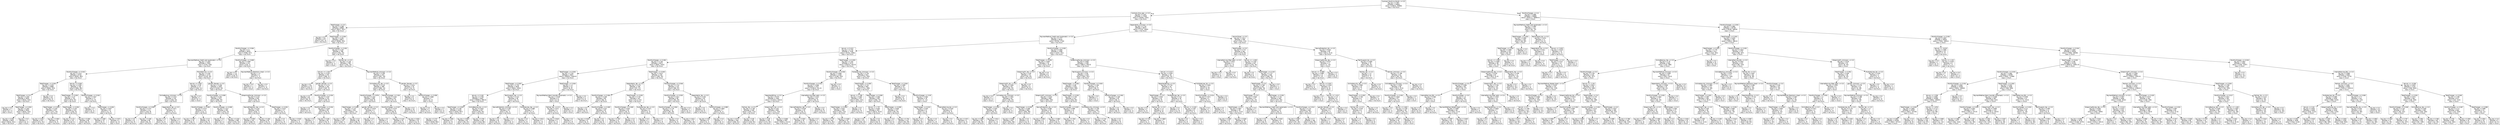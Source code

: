 digraph Tree {
node [shape=box, fontname="helvetica"] ;
edge [fontname="helvetica"] ;
0 [label="Contract_Month-to-Month <= 0.5\nlog_loss = 0.997\nsamples = 44800\nvalue = [23810, 20990]\nclass = No Churn"] ;
1 [label="Contract_One year <= 0.5\nlog_loss = 0.551\nsamples = 17940\nvalue = [15649, 2291]\nclass = No Churn"] ;
0 -> 1 [labeldistance=2.5, labelangle=45, headlabel="True"] ;
2 [label="TotalCharges <= 0.0\nlog_loss = 0.288\nsamples = 8968\nvalue = [8517, 451]\nclass = No Churn"] ;
1 -> 2 ;
3 [label="log_loss = 0.0\nsamples = 157\nvalue = [157, 0]\nclass = No Churn"] ;
2 -> 3 ;
4 [label="TotalCharges <= 0.004\nlog_loss = 0.291\nsamples = 8811\nvalue = [8360, 451]\nclass = No Churn"] ;
2 -> 4 ;
5 [label="MonthlyCharges <= 0.064\nlog_loss = 0.3\nsamples = 8025\nvalue = [7598, 427]\nclass = No Churn"] ;
4 -> 5 ;
6 [label="PaymentMethod_Credit card (automatic) <= 0.5\nlog_loss = 0.303\nsamples = 7904\nvalue = [7478, 426]\nclass = No Churn"] ;
5 -> 6 ;
7 [label="MonthlyCharges <= 0.042\nlog_loss = 0.314\nsamples = 6734\nvalue = [6353, 381]\nclass = No Churn"] ;
6 -> 7 ;
8 [label="TotalCharges <= 0.004\nlog_loss = 0.303\nsamples = 5986\nvalue = [5663, 323]\nclass = No Churn"] ;
7 -> 8 ;
9 [label="TotalCharges <= 0.0\nlog_loss = 0.305\nsamples = 5933\nvalue = [5610, 323]\nclass = No Churn"] ;
8 -> 9 ;
10 [label="log_loss = 0.0\nsamples = 1\nvalue = [0, 1]\nclass = Churn"] ;
9 -> 10 ;
11 [label="TotalCharges <= 0.004\nlog_loss = 0.304\nsamples = 5932\nvalue = [5610, 322]\nclass = No Churn"] ;
9 -> 11 ;
12 [label="log_loss = 0.304\nsamples = 5931\nvalue = [5610, 321]\nclass = No Churn"] ;
11 -> 12 ;
13 [label="log_loss = 0.0\nsamples = 1\nvalue = [0, 1]\nclass = Churn"] ;
11 -> 13 ;
14 [label="log_loss = 0.0\nsamples = 53\nvalue = [53, 0]\nclass = No Churn"] ;
8 -> 14 ;
15 [label="tenure <= 0.538\nlog_loss = 0.393\nsamples = 748\nvalue = [690, 58]\nclass = No Churn"] ;
7 -> 15 ;
16 [label="TotalCharges <= 0.003\nlog_loss = 0.37\nsamples = 731\nvalue = [679, 52]\nclass = No Churn"] ;
15 -> 16 ;
17 [label="TotalCharges <= 0.003\nlog_loss = 0.418\nsamples = 521\nvalue = [477, 44]\nclass = No Churn"] ;
16 -> 17 ;
18 [label="log_loss = 0.402\nsamples = 513\nvalue = [472, 41]\nclass = No Churn"] ;
17 -> 18 ;
19 [label="log_loss = 0.954\nsamples = 8\nvalue = [5, 3]\nclass = No Churn"] ;
17 -> 19 ;
20 [label="TotalCharges <= 0.004\nlog_loss = 0.233\nsamples = 210\nvalue = [202, 8]\nclass = No Churn"] ;
16 -> 20 ;
21 [label="log_loss = 0.121\nsamples = 121\nvalue = [119, 2]\nclass = No Churn"] ;
20 -> 21 ;
22 [label="log_loss = 0.356\nsamples = 89\nvalue = [83, 6]\nclass = No Churn"] ;
20 -> 22 ;
23 [label="MonthlyCharges <= 0.042\nlog_loss = 0.937\nsamples = 17\nvalue = [11, 6]\nclass = No Churn"] ;
15 -> 23 ;
24 [label="log_loss = 0.0\nsamples = 2\nvalue = [0, 2]\nclass = Churn"] ;
23 -> 24 ;
25 [label="TotalCharges <= 0.004\nlog_loss = 0.837\nsamples = 15\nvalue = [11, 4]\nclass = No Churn"] ;
23 -> 25 ;
26 [label="log_loss = 0.469\nsamples = 10\nvalue = [9, 1]\nclass = No Churn"] ;
25 -> 26 ;
27 [label="log_loss = 0.971\nsamples = 5\nvalue = [2, 3]\nclass = Churn"] ;
25 -> 27 ;
28 [label="PhoneService <= 0.5\nlog_loss = 0.235\nsamples = 1170\nvalue = [1125, 45]\nclass = No Churn"] ;
6 -> 28 ;
29 [label="tenure <= 2.602\nlog_loss = 0.45\nsamples = 117\nvalue = [106, 11]\nclass = No Churn"] ;
28 -> 29 ;
30 [label="OnlineBackup_Unknown <= 0.5\nlog_loss = 0.424\nsamples = 116\nvalue = [106, 10]\nclass = No Churn"] ;
29 -> 30 ;
31 [label="MonthlyCharges <= 0.005\nlog_loss = 0.374\nsamples = 111\nvalue = [103, 8]\nclass = No Churn"] ;
30 -> 31 ;
32 [label="log_loss = 0.0\nsamples = 22\nvalue = [22, 0]\nclass = No Churn"] ;
31 -> 32 ;
33 [label="log_loss = 0.436\nsamples = 89\nvalue = [81, 8]\nclass = No Churn"] ;
31 -> 33 ;
34 [label="Dependents_Yes <= 0.5\nlog_loss = 0.971\nsamples = 5\nvalue = [3, 2]\nclass = No Churn"] ;
30 -> 34 ;
35 [label="log_loss = 0.0\nsamples = 3\nvalue = [3, 0]\nclass = No Churn"] ;
34 -> 35 ;
36 [label="log_loss = 0.0\nsamples = 2\nvalue = [0, 2]\nclass = Churn"] ;
34 -> 36 ;
37 [label="log_loss = 0.0\nsamples = 1\nvalue = [0, 1]\nclass = Churn"] ;
29 -> 37 ;
38 [label="gender_Female <= 0.5\nlog_loss = 0.206\nsamples = 1053\nvalue = [1019, 34]\nclass = No Churn"] ;
28 -> 38 ;
39 [label="MonthlyCharges <= 0.008\nlog_loss = 0.281\nsamples = 513\nvalue = [488, 25]\nclass = No Churn"] ;
38 -> 39 ;
40 [label="MonthlyCharges <= 0.002\nlog_loss = 0.073\nsamples = 113\nvalue = [112, 1]\nclass = No Churn"] ;
39 -> 40 ;
41 [label="log_loss = 0.297\nsamples = 19\nvalue = [18, 1]\nclass = No Churn"] ;
40 -> 41 ;
42 [label="log_loss = 0.0\nsamples = 94\nvalue = [94, 0]\nclass = No Churn"] ;
40 -> 42 ;
43 [label="MonthlyCharges <= 0.008\nlog_loss = 0.327\nsamples = 400\nvalue = [376, 24]\nclass = No Churn"] ;
39 -> 43 ;
44 [label="log_loss = 0.0\nsamples = 1\nvalue = [0, 1]\nclass = Churn"] ;
43 -> 44 ;
45 [label="log_loss = 0.318\nsamples = 399\nvalue = [376, 23]\nclass = No Churn"] ;
43 -> 45 ;
46 [label="StreamingMovies_Unknown <= 0.5\nlog_loss = 0.122\nsamples = 540\nvalue = [531, 9]\nclass = No Churn"] ;
38 -> 46 ;
47 [label="DeviceProtection_Yes <= 0.5\nlog_loss = 0.102\nsamples = 523\nvalue = [516, 7]\nclass = No Churn"] ;
46 -> 47 ;
48 [label="log_loss = 0.059\nsamples = 441\nvalue = [438, 3]\nclass = No Churn"] ;
47 -> 48 ;
49 [label="log_loss = 0.281\nsamples = 82\nvalue = [78, 4]\nclass = No Churn"] ;
47 -> 49 ;
50 [label="TotalCharges <= 0.001\nlog_loss = 0.523\nsamples = 17\nvalue = [15, 2]\nclass = No Churn"] ;
46 -> 50 ;
51 [label="log_loss = 0.0\nsamples = 11\nvalue = [11, 0]\nclass = No Churn"] ;
50 -> 51 ;
52 [label="log_loss = 0.918\nsamples = 6\nvalue = [4, 2]\nclass = No Churn"] ;
50 -> 52 ;
53 [label="MonthlyCharges <= 0.669\nlog_loss = 0.069\nsamples = 121\nvalue = [120, 1]\nclass = No Churn"] ;
5 -> 53 ;
54 [label="log_loss = 0.0\nsamples = 119\nvalue = [119, 0]\nclass = No Churn"] ;
53 -> 54 ;
55 [label="PaymentMethod_Electronic check <= 0.5\nlog_loss = 1.0\nsamples = 2\nvalue = [1, 1]\nclass = No Churn"] ;
53 -> 55 ;
56 [label="log_loss = 0.0\nsamples = 1\nvalue = [0, 1]\nclass = Churn"] ;
55 -> 56 ;
57 [label="log_loss = 0.0\nsamples = 1\nvalue = [1, 0]\nclass = No Churn"] ;
55 -> 57 ;
58 [label="MonthlyCharges <= 0.001\nlog_loss = 0.197\nsamples = 786\nvalue = [762, 24]\nclass = No Churn"] ;
4 -> 58 ;
59 [label="log_loss = 0.0\nsamples = 1\nvalue = [0, 1]\nclass = Churn"] ;
58 -> 59 ;
60 [label="Partner_No <= 0.5\nlog_loss = 0.191\nsamples = 785\nvalue = [762, 23]\nclass = No Churn"] ;
58 -> 60 ;
61 [label="tenure <= 1.226\nlog_loss = 0.103\nsamples = 370\nvalue = [365, 5]\nclass = No Churn"] ;
60 -> 61 ;
62 [label="log_loss = 0.0\nsamples = 178\nvalue = [178, 0]\nclass = No Churn"] ;
61 -> 62 ;
63 [label="gender_Female <= 0.5\nlog_loss = 0.174\nsamples = 192\nvalue = [187, 5]\nclass = No Churn"] ;
61 -> 63 ;
64 [label="log_loss = 0.0\nsamples = 82\nvalue = [82, 0]\nclass = No Churn"] ;
63 -> 64 ;
65 [label="MonthlyCharges <= 0.034\nlog_loss = 0.267\nsamples = 110\nvalue = [105, 5]\nclass = No Churn"] ;
63 -> 65 ;
66 [label="log_loss = 0.0\nsamples = 27\nvalue = [27, 0]\nclass = No Churn"] ;
65 -> 66 ;
67 [label="MonthlyCharges <= 0.034\nlog_loss = 0.328\nsamples = 83\nvalue = [78, 5]\nclass = No Churn"] ;
65 -> 67 ;
68 [label="log_loss = 0.0\nsamples = 1\nvalue = [0, 1]\nclass = Churn"] ;
67 -> 68 ;
69 [label="log_loss = 0.281\nsamples = 82\nvalue = [78, 4]\nclass = No Churn"] ;
67 -> 69 ;
70 [label="PaymentMethod_Unknown <= 0.5\nlog_loss = 0.258\nsamples = 415\nvalue = [397, 18]\nclass = No Churn"] ;
60 -> 70 ;
71 [label="OnlineSecurity_Yes <= 0.5\nlog_loss = 0.219\nsamples = 399\nvalue = [385, 14]\nclass = No Churn"] ;
70 -> 71 ;
72 [label="MonthlyCharges <= 0.976\nlog_loss = 0.162\nsamples = 336\nvalue = [328, 8]\nclass = No Churn"] ;
71 -> 72 ;
73 [label="TotalCharges <= 0.008\nlog_loss = 0.147\nsamples = 333\nvalue = [326.0, 7.0]\nclass = No Churn"] ;
72 -> 73 ;
74 [label="log_loss = 0.186\nsamples = 247\nvalue = [240, 7]\nclass = No Churn"] ;
73 -> 74 ;
75 [label="log_loss = 0.0\nsamples = 86\nvalue = [86, 0]\nclass = No Churn"] ;
73 -> 75 ;
76 [label="gender_Female <= 0.5\nlog_loss = 0.918\nsamples = 3\nvalue = [2, 1]\nclass = No Churn"] ;
72 -> 76 ;
77 [label="log_loss = 0.0\nsamples = 1\nvalue = [0, 1]\nclass = Churn"] ;
76 -> 77 ;
78 [label="log_loss = 0.0\nsamples = 2\nvalue = [2, 0]\nclass = No Churn"] ;
76 -> 78 ;
79 [label="MonthlyCharges <= 0.06\nlog_loss = 0.454\nsamples = 63\nvalue = [57, 6]\nclass = No Churn"] ;
71 -> 79 ;
80 [label="MonthlyCharges <= 0.047\nlog_loss = 0.575\nsamples = 44\nvalue = [38, 6]\nclass = No Churn"] ;
79 -> 80 ;
81 [label="log_loss = 0.242\nsamples = 25\nvalue = [24, 1]\nclass = No Churn"] ;
80 -> 81 ;
82 [label="log_loss = 0.831\nsamples = 19\nvalue = [14, 5]\nclass = No Churn"] ;
80 -> 82 ;
83 [label="log_loss = 0.0\nsamples = 19\nvalue = [19, 0]\nclass = No Churn"] ;
79 -> 83 ;
84 [label="gender_Female <= 0.5\nlog_loss = 0.811\nsamples = 16\nvalue = [12, 4]\nclass = No Churn"] ;
70 -> 84 ;
85 [label="log_loss = 0.0\nsamples = 9\nvalue = [9, 0]\nclass = No Churn"] ;
84 -> 85 ;
86 [label="MonthlyCharges <= 0.058\nlog_loss = 0.985\nsamples = 7\nvalue = [3, 4]\nclass = Churn"] ;
84 -> 86 ;
87 [label="log_loss = 0.0\nsamples = 3\nvalue = [3, 0]\nclass = No Churn"] ;
86 -> 87 ;
88 [label="log_loss = 0.0\nsamples = 4\nvalue = [0, 4]\nclass = Churn"] ;
86 -> 88 ;
89 [label="Dependents_Unknown <= 0.5\nlog_loss = 0.732\nsamples = 8972\nvalue = [7132, 1840]\nclass = No Churn"] ;
1 -> 89 ;
90 [label="PaymentMethod_Credit card (automatic) <= 0.5\nlog_loss = 0.727\nsamples = 8516\nvalue = [6790, 1726]\nclass = No Churn"] ;
89 -> 90 ;
91 [label="tenure <= 0.413\nlog_loss = 0.734\nsamples = 7248\nvalue = [5753, 1495]\nclass = No Churn"] ;
90 -> 91 ;
92 [label="MonthlyCharges <= 0.062\nlog_loss = 0.749\nsamples = 4875\nvalue = [3833, 1042]\nclass = No Churn"] ;
91 -> 92 ;
93 [label="TotalCharges <= 0.004\nlog_loss = 0.754\nsamples = 4657\nvalue = [3648.0, 1009.0]\nclass = No Churn"] ;
92 -> 93 ;
94 [label="TotalCharges <= 0.003\nlog_loss = 0.753\nsamples = 4645\nvalue = [3642, 1003]\nclass = No Churn"] ;
93 -> 94 ;
95 [label="tenure <= 0.162\nlog_loss = 0.755\nsamples = 4597\nvalue = [3598.0, 999.0]\nclass = No Churn"] ;
94 -> 95 ;
96 [label="TotalCharges <= 0.003\nlog_loss = 0.748\nsamples = 4250\nvalue = [3343, 907]\nclass = No Churn"] ;
95 -> 96 ;
97 [label="log_loss = 0.747\nsamples = 4241\nvalue = [3339, 902]\nclass = No Churn"] ;
96 -> 97 ;
98 [label="log_loss = 0.991\nsamples = 9\nvalue = [4, 5]\nclass = Churn"] ;
96 -> 98 ;
99 [label="OnlineBackup_No <= 0.5\nlog_loss = 0.834\nsamples = 347\nvalue = [255, 92]\nclass = No Churn"] ;
95 -> 99 ;
100 [label="log_loss = 0.959\nsamples = 63\nvalue = [39, 24]\nclass = No Churn"] ;
99 -> 100 ;
101 [label="log_loss = 0.794\nsamples = 284\nvalue = [216, 68]\nclass = No Churn"] ;
99 -> 101 ;
102 [label="TechSupport_Yes <= 0.5\nlog_loss = 0.414\nsamples = 48\nvalue = [44, 4]\nclass = No Churn"] ;
94 -> 102 ;
103 [label="DeviceProtection_Unknown <= 0.5\nlog_loss = 0.165\nsamples = 41\nvalue = [40, 1]\nclass = No Churn"] ;
102 -> 103 ;
104 [label="log_loss = 0.0\nsamples = 40\nvalue = [40, 0]\nclass = No Churn"] ;
103 -> 104 ;
105 [label="log_loss = 0.0\nsamples = 1\nvalue = [0, 1]\nclass = Churn"] ;
103 -> 105 ;
106 [label="MultipleLines_Yes <= 0.5\nlog_loss = 0.985\nsamples = 7\nvalue = [4, 3]\nclass = No Churn"] ;
102 -> 106 ;
107 [label="log_loss = 0.0\nsamples = 3\nvalue = [3, 0]\nclass = No Churn"] ;
106 -> 107 ;
108 [label="log_loss = 0.811\nsamples = 4\nvalue = [1, 3]\nclass = Churn"] ;
106 -> 108 ;
109 [label="TotalCharges <= 0.004\nlog_loss = 1.0\nsamples = 12\nvalue = [6, 6]\nclass = No Churn"] ;
93 -> 109 ;
110 [label="PaymentMethod_Bank transfer (automatic) <= 0.5\nlog_loss = 0.918\nsamples = 9\nvalue = [3, 6]\nclass = Churn"] ;
109 -> 110 ;
111 [label="Partner_Yes <= 0.5\nlog_loss = 0.971\nsamples = 5\nvalue = [3, 2]\nclass = No Churn"] ;
110 -> 111 ;
112 [label="log_loss = 0.918\nsamples = 3\nvalue = [1, 2]\nclass = Churn"] ;
111 -> 112 ;
113 [label="log_loss = 0.0\nsamples = 2\nvalue = [2, 0]\nclass = No Churn"] ;
111 -> 113 ;
114 [label="log_loss = 0.0\nsamples = 4\nvalue = [0, 4]\nclass = Churn"] ;
110 -> 114 ;
115 [label="log_loss = 0.0\nsamples = 3\nvalue = [3, 0]\nclass = No Churn"] ;
109 -> 115 ;
116 [label="TotalCharges <= 0.003\nlog_loss = 0.613\nsamples = 218\nvalue = [185, 33]\nclass = No Churn"] ;
92 -> 116 ;
117 [label="Dependents_Yes <= 0.5\nlog_loss = 0.475\nsamples = 108\nvalue = [97, 11]\nclass = No Churn"] ;
116 -> 117 ;
118 [label="MonthlyCharges <= 0.064\nlog_loss = 0.258\nsamples = 69\nvalue = [66, 3]\nclass = No Churn"] ;
117 -> 118 ;
119 [label="log_loss = 0.0\nsamples = 34\nvalue = [34, 0]\nclass = No Churn"] ;
118 -> 119 ;
120 [label="MonthlyCharges <= 0.065\nlog_loss = 0.422\nsamples = 35\nvalue = [32, 3]\nclass = No Churn"] ;
118 -> 120 ;
121 [label="log_loss = 0.918\nsamples = 9\nvalue = [6, 3]\nclass = No Churn"] ;
120 -> 121 ;
122 [label="log_loss = 0.0\nsamples = 26\nvalue = [26, 0]\nclass = No Churn"] ;
120 -> 122 ;
123 [label="TotalCharges <= 0.002\nlog_loss = 0.732\nsamples = 39\nvalue = [31.0, 8.0]\nclass = No Churn"] ;
117 -> 123 ;
124 [label="MonthlyCharges <= 0.065\nlog_loss = 0.602\nsamples = 34\nvalue = [29, 5]\nclass = No Churn"] ;
123 -> 124 ;
125 [label="log_loss = 0.792\nsamples = 21\nvalue = [16, 5]\nclass = No Churn"] ;
124 -> 125 ;
126 [label="log_loss = 0.0\nsamples = 13\nvalue = [13, 0]\nclass = No Churn"] ;
124 -> 126 ;
127 [label="MultipleLines_Yes <= 0.5\nlog_loss = 0.971\nsamples = 5\nvalue = [2, 3]\nclass = Churn"] ;
123 -> 127 ;
128 [label="log_loss = 0.0\nsamples = 3\nvalue = [0, 3]\nclass = Churn"] ;
127 -> 128 ;
129 [label="log_loss = 0.0\nsamples = 2\nvalue = [2, 0]\nclass = No Churn"] ;
127 -> 129 ;
130 [label="MonthlyCharges <= 0.548\nlog_loss = 0.722\nsamples = 110\nvalue = [88, 22]\nclass = No Churn"] ;
116 -> 130 ;
131 [label="MonthlyCharges <= 0.535\nlog_loss = 0.811\nsamples = 80\nvalue = [60, 20]\nclass = No Churn"] ;
130 -> 131 ;
132 [label="MonthlyCharges <= 0.062\nlog_loss = 0.779\nsamples = 78\nvalue = [60, 18]\nclass = No Churn"] ;
131 -> 132 ;
133 [label="log_loss = 0.0\nsamples = 6\nvalue = [6, 0]\nclass = No Churn"] ;
132 -> 133 ;
134 [label="log_loss = 0.811\nsamples = 72\nvalue = [54, 18]\nclass = No Churn"] ;
132 -> 134 ;
135 [label="log_loss = 0.0\nsamples = 2\nvalue = [0, 2]\nclass = Churn"] ;
131 -> 135 ;
136 [label="Dependents_Yes <= 0.5\nlog_loss = 0.353\nsamples = 30\nvalue = [28, 2]\nclass = No Churn"] ;
130 -> 136 ;
137 [label="log_loss = 0.0\nsamples = 23\nvalue = [23, 0]\nclass = No Churn"] ;
136 -> 137 ;
138 [label="MonthlyCharges <= 0.985\nlog_loss = 0.863\nsamples = 7\nvalue = [5, 2]\nclass = No Churn"] ;
136 -> 138 ;
139 [label="log_loss = 0.65\nsamples = 6\nvalue = [5, 1]\nclass = No Churn"] ;
138 -> 139 ;
140 [label="log_loss = 0.0\nsamples = 1\nvalue = [0, 1]\nclass = Churn"] ;
138 -> 140 ;
141 [label="TotalCharges <= 0.003\nlog_loss = 0.703\nsamples = 2373\nvalue = [1920.0, 453.0]\nclass = No Churn"] ;
91 -> 141 ;
142 [label="MonthlyCharges <= 0.036\nlog_loss = 0.668\nsamples = 1449\nvalue = [1196, 253]\nclass = No Churn"] ;
141 -> 142 ;
143 [label="MonthlyCharges <= 0.021\nlog_loss = 0.666\nsamples = 1447\nvalue = [1196.0, 251.0]\nclass = No Churn"] ;
142 -> 143 ;
144 [label="PaperlessBilling <= 0.5\nlog_loss = 0.675\nsamples = 1394\nvalue = [1146.0, 248.0]\nclass = No Churn"] ;
143 -> 144 ;
145 [label="Partner_Yes <= 0.5\nlog_loss = 0.738\nsamples = 548\nvalue = [434, 114]\nclass = No Churn"] ;
144 -> 145 ;
146 [label="log_loss = 0.672\nsamples = 346\nvalue = [285, 61]\nclass = No Churn"] ;
145 -> 146 ;
147 [label="log_loss = 0.83\nsamples = 202\nvalue = [149, 53]\nclass = No Churn"] ;
145 -> 147 ;
148 [label="StreamingTV_No <= 0.5\nlog_loss = 0.63\nsamples = 846\nvalue = [712, 134]\nclass = No Churn"] ;
144 -> 148 ;
149 [label="log_loss = 0.48\nsamples = 193\nvalue = [173, 20]\nclass = No Churn"] ;
148 -> 149 ;
150 [label="log_loss = 0.668\nsamples = 653\nvalue = [539.0, 114.0]\nclass = No Churn"] ;
148 -> 150 ;
151 [label="InternetService_Fiber optic <= 0.5\nlog_loss = 0.314\nsamples = 53\nvalue = [50, 3]\nclass = No Churn"] ;
143 -> 151 ;
152 [label="DeviceProtection_Yes <= 0.5\nlog_loss = 0.629\nsamples = 19\nvalue = [16, 3]\nclass = No Churn"] ;
151 -> 152 ;
153 [label="log_loss = 0.503\nsamples = 18\nvalue = [16, 2]\nclass = No Churn"] ;
152 -> 153 ;
154 [label="log_loss = 0.0\nsamples = 1\nvalue = [0, 1]\nclass = Churn"] ;
152 -> 154 ;
155 [label="log_loss = 0.0\nsamples = 34\nvalue = [34, 0]\nclass = No Churn"] ;
151 -> 155 ;
156 [label="log_loss = 0.0\nsamples = 2\nvalue = [0, 2]\nclass = Churn"] ;
142 -> 156 ;
157 [label="MultipleLines_Unknown <= 0.5\nlog_loss = 0.754\nsamples = 924\nvalue = [724, 200]\nclass = No Churn"] ;
141 -> 157 ;
158 [label="TotalCharges <= 0.005\nlog_loss = 0.741\nsamples = 900\nvalue = [711, 189]\nclass = No Churn"] ;
157 -> 158 ;
159 [label="tenure <= 2.789\nlog_loss = 0.803\nsamples = 470\nvalue = [355, 115]\nclass = No Churn"] ;
158 -> 159 ;
160 [label="TotalCharges <= 0.004\nlog_loss = 0.821\nsamples = 449\nvalue = [334, 115]\nclass = No Churn"] ;
159 -> 160 ;
161 [label="log_loss = 0.778\nsamples = 352\nvalue = [271, 81]\nclass = No Churn"] ;
160 -> 161 ;
162 [label="log_loss = 0.935\nsamples = 97\nvalue = [63, 34]\nclass = No Churn"] ;
160 -> 162 ;
163 [label="log_loss = 0.0\nsamples = 21\nvalue = [21, 0]\nclass = No Churn"] ;
159 -> 163 ;
164 [label="TotalCharges <= 0.008\nlog_loss = 0.662\nsamples = 430\nvalue = [356, 74]\nclass = No Churn"] ;
158 -> 164 ;
165 [label="tenure <= 1.757\nlog_loss = 0.563\nsamples = 303\nvalue = [263.0, 40.0]\nclass = No Churn"] ;
164 -> 165 ;
166 [label="log_loss = 0.6\nsamples = 274\nvalue = [234, 40]\nclass = No Churn"] ;
165 -> 166 ;
167 [label="log_loss = 0.0\nsamples = 29\nvalue = [29, 0]\nclass = No Churn"] ;
165 -> 167 ;
168 [label="TotalCharges <= 0.008\nlog_loss = 0.838\nsamples = 127\nvalue = [93, 34]\nclass = No Churn"] ;
164 -> 168 ;
169 [label="log_loss = 0.0\nsamples = 5\nvalue = [0, 5]\nclass = Churn"] ;
168 -> 169 ;
170 [label="log_loss = 0.791\nsamples = 122\nvalue = [93, 29]\nclass = No Churn"] ;
168 -> 170 ;
171 [label="TotalCharges <= 0.004\nlog_loss = 0.995\nsamples = 24\nvalue = [13, 11]\nclass = No Churn"] ;
157 -> 171 ;
172 [label="log_loss = 0.0\nsamples = 6\nvalue = [6, 0]\nclass = No Churn"] ;
171 -> 172 ;
173 [label="MonthlyCharges <= 0.05\nlog_loss = 0.964\nsamples = 18\nvalue = [7, 11]\nclass = Churn"] ;
171 -> 173 ;
174 [label="TotalCharges <= 0.015\nlog_loss = 0.503\nsamples = 9\nvalue = [1, 8]\nclass = Churn"] ;
173 -> 174 ;
175 [label="log_loss = 0.0\nsamples = 8\nvalue = [0, 8]\nclass = Churn"] ;
174 -> 175 ;
176 [label="log_loss = 0.0\nsamples = 1\nvalue = [1, 0]\nclass = No Churn"] ;
174 -> 176 ;
177 [label="InternetService_No <= 0.5\nlog_loss = 0.918\nsamples = 9\nvalue = [6, 3]\nclass = No Churn"] ;
173 -> 177 ;
178 [label="log_loss = 0.0\nsamples = 4\nvalue = [4, 0]\nclass = No Churn"] ;
177 -> 178 ;
179 [label="log_loss = 0.971\nsamples = 5\nvalue = [2, 3]\nclass = Churn"] ;
177 -> 179 ;
180 [label="MonthlyCharges <= 0.002\nlog_loss = 0.685\nsamples = 1268\nvalue = [1037, 231]\nclass = No Churn"] ;
90 -> 180 ;
181 [label="TotalCharges <= 0.001\nlog_loss = 0.905\nsamples = 78\nvalue = [53.0, 25.0]\nclass = No Churn"] ;
180 -> 181 ;
182 [label="StreamingTV_Yes <= 0.5\nlog_loss = 0.94\nsamples = 70\nvalue = [45, 25]\nclass = No Churn"] ;
181 -> 182 ;
183 [label="StreamingTV_No <= 0.5\nlog_loss = 0.965\nsamples = 64\nvalue = [39, 25]\nclass = No Churn"] ;
182 -> 183 ;
184 [label="log_loss = 0.0\nsamples = 2\nvalue = [0, 2]\nclass = Churn"] ;
183 -> 184 ;
185 [label="OnlineSecurity_Unknown <= 0.5\nlog_loss = 0.951\nsamples = 62\nvalue = [39, 23]\nclass = No Churn"] ;
183 -> 185 ;
186 [label="TotalCharges <= 0.001\nlog_loss = 0.934\nsamples = 60\nvalue = [39, 21]\nclass = No Churn"] ;
185 -> 186 ;
187 [label="log_loss = 0.906\nsamples = 56\nvalue = [38, 18]\nclass = No Churn"] ;
186 -> 187 ;
188 [label="log_loss = 0.811\nsamples = 4\nvalue = [1, 3]\nclass = Churn"] ;
186 -> 188 ;
189 [label="log_loss = 0.0\nsamples = 2\nvalue = [0, 2]\nclass = Churn"] ;
185 -> 189 ;
190 [label="log_loss = 0.0\nsamples = 6\nvalue = [6, 0]\nclass = No Churn"] ;
182 -> 190 ;
191 [label="log_loss = 0.0\nsamples = 8\nvalue = [8, 0]\nclass = No Churn"] ;
181 -> 191 ;
192 [label="StreamingMovies_Unknown <= 0.5\nlog_loss = 0.665\nsamples = 1190\nvalue = [984.0, 206.0]\nclass = No Churn"] ;
180 -> 192 ;
193 [label="TechSupport_Unknown <= 0.5\nlog_loss = 0.65\nsamples = 1145\nvalue = [954, 191]\nclass = No Churn"] ;
192 -> 193 ;
194 [label="TotalCharges <= 0.002\nlog_loss = 0.66\nsamples = 1104\nvalue = [915, 189]\nclass = No Churn"] ;
193 -> 194 ;
195 [label="StreamingTV_Unknown <= 0.5\nlog_loss = 0.615\nsamples = 690\nvalue = [585, 105]\nclass = No Churn"] ;
194 -> 195 ;
196 [label="TotalCharges <= 0.002\nlog_loss = 0.598\nsamples = 660\nvalue = [564, 96]\nclass = No Churn"] ;
195 -> 196 ;
197 [label="log_loss = 0.606\nsamples = 647\nvalue = [551, 96]\nclass = No Churn"] ;
196 -> 197 ;
198 [label="log_loss = 0.0\nsamples = 13\nvalue = [13, 0]\nclass = No Churn"] ;
196 -> 198 ;
199 [label="DeviceProtection_No <= 0.5\nlog_loss = 0.881\nsamples = 30\nvalue = [21, 9]\nclass = No Churn"] ;
195 -> 199 ;
200 [label="log_loss = 0.954\nsamples = 8\nvalue = [3, 5]\nclass = Churn"] ;
199 -> 200 ;
201 [label="log_loss = 0.684\nsamples = 22\nvalue = [18, 4]\nclass = No Churn"] ;
199 -> 201 ;
202 [label="TotalCharges <= 0.002\nlog_loss = 0.728\nsamples = 414\nvalue = [330, 84]\nclass = No Churn"] ;
194 -> 202 ;
203 [label="MonthlyCharges <= 0.025\nlog_loss = 0.996\nsamples = 13\nvalue = [6, 7]\nclass = Churn"] ;
202 -> 203 ;
204 [label="log_loss = 0.764\nsamples = 9\nvalue = [2, 7]\nclass = Churn"] ;
203 -> 204 ;
205 [label="log_loss = 0.0\nsamples = 4\nvalue = [4, 0]\nclass = No Churn"] ;
203 -> 205 ;
206 [label="OnlineSecurity_Unknown <= 0.5\nlog_loss = 0.706\nsamples = 401\nvalue = [324, 77]\nclass = No Churn"] ;
202 -> 206 ;
207 [label="log_loss = 0.716\nsamples = 391\nvalue = [314, 77]\nclass = No Churn"] ;
206 -> 207 ;
208 [label="log_loss = 0.0\nsamples = 10\nvalue = [10, 0]\nclass = No Churn"] ;
206 -> 208 ;
209 [label="MonthlyCharges <= 0.003\nlog_loss = 0.281\nsamples = 41\nvalue = [39, 2]\nclass = No Churn"] ;
193 -> 209 ;
210 [label="log_loss = 0.0\nsamples = 1\nvalue = [0, 1]\nclass = Churn"] ;
209 -> 210 ;
211 [label="MonthlyCharges <= 0.061\nlog_loss = 0.169\nsamples = 40\nvalue = [39, 1]\nclass = No Churn"] ;
209 -> 211 ;
212 [label="log_loss = 0.0\nsamples = 39\nvalue = [39, 0]\nclass = No Churn"] ;
211 -> 212 ;
213 [label="log_loss = 0.0\nsamples = 1\nvalue = [0, 1]\nclass = Churn"] ;
211 -> 213 ;
214 [label="tenure <= 0.413\nlog_loss = 0.918\nsamples = 45\nvalue = [30, 15]\nclass = No Churn"] ;
192 -> 214 ;
215 [label="PaperlessBilling <= 0.5\nlog_loss = 0.734\nsamples = 34\nvalue = [27, 7]\nclass = No Churn"] ;
214 -> 215 ;
216 [label="TotalCharges <= 0.0\nlog_loss = 0.954\nsamples = 16\nvalue = [10, 6]\nclass = No Churn"] ;
215 -> 216 ;
217 [label="log_loss = 0.0\nsamples = 4\nvalue = [4, 0]\nclass = No Churn"] ;
216 -> 217 ;
218 [label="Partner_No <= 0.5\nlog_loss = 1.0\nsamples = 12\nvalue = [6, 6]\nclass = No Churn"] ;
216 -> 218 ;
219 [label="log_loss = 0.722\nsamples = 5\nvalue = [4, 1]\nclass = No Churn"] ;
218 -> 219 ;
220 [label="log_loss = 0.863\nsamples = 7\nvalue = [2, 5]\nclass = Churn"] ;
218 -> 220 ;
221 [label="MultipleLines_Yes <= 0.5\nlog_loss = 0.31\nsamples = 18\nvalue = [17, 1]\nclass = No Churn"] ;
215 -> 221 ;
222 [label="log_loss = 0.0\nsamples = 12\nvalue = [12, 0]\nclass = No Churn"] ;
221 -> 222 ;
223 [label="tenure <= -0.432\nlog_loss = 0.65\nsamples = 6\nvalue = [5, 1]\nclass = No Churn"] ;
221 -> 223 ;
224 [label="log_loss = 0.0\nsamples = 5\nvalue = [5, 0]\nclass = No Churn"] ;
223 -> 224 ;
225 [label="log_loss = 0.0\nsamples = 1\nvalue = [0, 1]\nclass = Churn"] ;
223 -> 225 ;
226 [label="MultipleLines_No <= 0.5\nlog_loss = 0.845\nsamples = 11\nvalue = [3, 8]\nclass = Churn"] ;
214 -> 226 ;
227 [label="MonthlyCharges <= 0.014\nlog_loss = 0.971\nsamples = 5\nvalue = [3, 2]\nclass = No Churn"] ;
226 -> 227 ;
228 [label="log_loss = 0.0\nsamples = 2\nvalue = [0, 2]\nclass = Churn"] ;
227 -> 228 ;
229 [label="log_loss = 0.0\nsamples = 3\nvalue = [3, 0]\nclass = No Churn"] ;
227 -> 229 ;
230 [label="log_loss = 0.0\nsamples = 6\nvalue = [0, 6]\nclass = Churn"] ;
226 -> 230 ;
231 [label="SeniorCitizen <= 0.5\nlog_loss = 0.811\nsamples = 456\nvalue = [342, 114]\nclass = No Churn"] ;
89 -> 231 ;
232 [label="TotalCharges <= 0.0\nlog_loss = 0.773\nsamples = 361\nvalue = [279, 82]\nclass = No Churn"] ;
231 -> 232 ;
233 [label="InternetService_Fiber optic <= 0.5\nlog_loss = 0.811\nsamples = 4\nvalue = [1, 3]\nclass = Churn"] ;
232 -> 233 ;
234 [label="log_loss = 0.0\nsamples = 3\nvalue = [0, 3]\nclass = Churn"] ;
233 -> 234 ;
235 [label="log_loss = 0.0\nsamples = 1\nvalue = [1, 0]\nclass = No Churn"] ;
233 -> 235 ;
236 [label="tenure <= -1.339\nlog_loss = 0.763\nsamples = 357\nvalue = [278, 79]\nclass = No Churn"] ;
232 -> 236 ;
237 [label="log_loss = 0.0\nsamples = 9\nvalue = [9, 0]\nclass = No Churn"] ;
236 -> 237 ;
238 [label="TotalCharges <= 0.103\nlog_loss = 0.773\nsamples = 348\nvalue = [269, 79]\nclass = No Churn"] ;
236 -> 238 ;
239 [label="TotalCharges <= 0.0\nlog_loss = 0.769\nsamples = 347\nvalue = [269, 78]\nclass = No Churn"] ;
238 -> 239 ;
240 [label="TotalCharges <= 0.0\nlog_loss = 0.903\nsamples = 47\nvalue = [32, 15]\nclass = No Churn"] ;
239 -> 240 ;
241 [label="TotalCharges <= 0.0\nlog_loss = 0.867\nsamples = 45\nvalue = [32.0, 13.0]\nclass = No Churn"] ;
240 -> 241 ;
242 [label="log_loss = 0.469\nsamples = 10\nvalue = [9, 1]\nclass = No Churn"] ;
241 -> 242 ;
243 [label="log_loss = 0.928\nsamples = 35\nvalue = [23, 12]\nclass = No Churn"] ;
241 -> 243 ;
244 [label="log_loss = 0.0\nsamples = 2\nvalue = [0, 2]\nclass = Churn"] ;
240 -> 244 ;
245 [label="TotalCharges <= 0.001\nlog_loss = 0.741\nsamples = 300\nvalue = [237, 63]\nclass = No Churn"] ;
239 -> 245 ;
246 [label="PaymentMethod_Credit card (automatic) <= 0.5\nlog_loss = 0.337\nsamples = 32\nvalue = [30, 2]\nclass = No Churn"] ;
245 -> 246 ;
247 [label="log_loss = 0.0\nsamples = 26\nvalue = [26, 0]\nclass = No Churn"] ;
246 -> 247 ;
248 [label="log_loss = 0.918\nsamples = 6\nvalue = [4, 2]\nclass = No Churn"] ;
246 -> 248 ;
249 [label="MonthlyCharges <= 0.012\nlog_loss = 0.774\nsamples = 268\nvalue = [207, 61]\nclass = No Churn"] ;
245 -> 249 ;
250 [label="log_loss = 0.897\nsamples = 83\nvalue = [57, 26]\nclass = No Churn"] ;
249 -> 250 ;
251 [label="log_loss = 0.7\nsamples = 185\nvalue = [150, 35]\nclass = No Churn"] ;
249 -> 251 ;
252 [label="log_loss = 0.0\nsamples = 1\nvalue = [0, 1]\nclass = Churn"] ;
238 -> 252 ;
253 [label="DeviceProtection_No <= 0.5\nlog_loss = 0.922\nsamples = 95\nvalue = [63.0, 32.0]\nclass = No Churn"] ;
231 -> 253 ;
254 [label="StreamingMovies_Yes <= 0.5\nlog_loss = 0.977\nsamples = 17\nvalue = [7, 10]\nclass = Churn"] ;
253 -> 254 ;
255 [label="tenure <= -0.588\nlog_loss = 0.996\nsamples = 13\nvalue = [7, 6]\nclass = No Churn"] ;
254 -> 255 ;
256 [label="log_loss = 0.0\nsamples = 4\nvalue = [4, 0]\nclass = No Churn"] ;
255 -> 256 ;
257 [label="tenure <= 0.631\nlog_loss = 0.918\nsamples = 9\nvalue = [3, 6]\nclass = Churn"] ;
255 -> 257 ;
258 [label="log_loss = 0.0\nsamples = 3\nvalue = [0, 3]\nclass = Churn"] ;
257 -> 258 ;
259 [label="tenure <= 1.413\nlog_loss = 1.0\nsamples = 6\nvalue = [3, 3]\nclass = No Churn"] ;
257 -> 259 ;
260 [label="gender_Female <= 0.5\nlog_loss = 0.811\nsamples = 4\nvalue = [3, 1]\nclass = No Churn"] ;
259 -> 260 ;
261 [label="log_loss = 0.0\nsamples = 1\nvalue = [0, 1]\nclass = Churn"] ;
260 -> 261 ;
262 [label="log_loss = 0.0\nsamples = 3\nvalue = [3, 0]\nclass = No Churn"] ;
260 -> 262 ;
263 [label="log_loss = 0.0\nsamples = 2\nvalue = [0, 2]\nclass = Churn"] ;
259 -> 263 ;
264 [label="log_loss = 0.0\nsamples = 4\nvalue = [0, 4]\nclass = Churn"] ;
254 -> 264 ;
265 [label="TechSupport_No <= 0.5\nlog_loss = 0.858\nsamples = 78\nvalue = [56, 22]\nclass = No Churn"] ;
253 -> 265 ;
266 [label="Partner_Yes <= 0.5\nlog_loss = 1.0\nsamples = 14\nvalue = [7, 7]\nclass = No Churn"] ;
265 -> 266 ;
267 [label="OnlineSecurity_Yes <= 0.5\nlog_loss = 0.881\nsamples = 10\nvalue = [3, 7]\nclass = Churn"] ;
266 -> 267 ;
268 [label="TotalCharges <= 0.003\nlog_loss = 0.764\nsamples = 9\nvalue = [2, 7]\nclass = Churn"] ;
267 -> 268 ;
269 [label="Partner_No <= 0.5\nlog_loss = 0.544\nsamples = 8\nvalue = [1, 7]\nclass = Churn"] ;
268 -> 269 ;
270 [label="log_loss = 1.0\nsamples = 2\nvalue = [1, 1]\nclass = No Churn"] ;
269 -> 270 ;
271 [label="log_loss = 0.0\nsamples = 6\nvalue = [0, 6]\nclass = Churn"] ;
269 -> 271 ;
272 [label="log_loss = 0.0\nsamples = 1\nvalue = [1, 0]\nclass = No Churn"] ;
268 -> 272 ;
273 [label="log_loss = 0.0\nsamples = 1\nvalue = [1, 0]\nclass = No Churn"] ;
267 -> 273 ;
274 [label="log_loss = 0.0\nsamples = 4\nvalue = [4, 0]\nclass = No Churn"] ;
266 -> 274 ;
275 [label="Partner_Unknown <= 0.5\nlog_loss = 0.786\nsamples = 64\nvalue = [49, 15]\nclass = No Churn"] ;
265 -> 275 ;
276 [label="OnlineBackup_Unknown <= 0.5\nlog_loss = 0.825\nsamples = 58\nvalue = [43.0, 15.0]\nclass = No Churn"] ;
275 -> 276 ;
277 [label="MonthlyCharges <= 0.001\nlog_loss = 0.804\nsamples = 57\nvalue = [43, 14]\nclass = No Churn"] ;
276 -> 277 ;
278 [label="log_loss = 0.0\nsamples = 1\nvalue = [0, 1]\nclass = Churn"] ;
277 -> 278 ;
279 [label="tenure <= 2.602\nlog_loss = 0.782\nsamples = 56\nvalue = [43, 13]\nclass = No Churn"] ;
277 -> 279 ;
280 [label="log_loss = 0.757\nsamples = 55\nvalue = [43, 12]\nclass = No Churn"] ;
279 -> 280 ;
281 [label="log_loss = 0.0\nsamples = 1\nvalue = [0, 1]\nclass = Churn"] ;
279 -> 281 ;
282 [label="log_loss = 0.0\nsamples = 1\nvalue = [0, 1]\nclass = Churn"] ;
276 -> 282 ;
283 [label="log_loss = 0.0\nsamples = 6\nvalue = [6, 0]\nclass = No Churn"] ;
275 -> 283 ;
284 [label="MonthlyCharges <= 0.0\nlog_loss = 0.886\nsamples = 26860\nvalue = [8161.0, 18699.0]\nclass = Churn"] ;
0 -> 284 [labeldistance=2.5, labelangle=-45, headlabel="False"] ;
285 [label="PaymentMethod_Credit card (automatic) <= 0.5\nlog_loss = 0.984\nsamples = 122\nvalue = [52, 70]\nclass = Churn"] ;
284 -> 285 ;
286 [label="TotalCharges <= 0.001\nlog_loss = 0.959\nsamples = 105\nvalue = [40, 65]\nclass = Churn"] ;
285 -> 286 ;
287 [label="TotalCharges <= 0.001\nlog_loss = 0.969\nsamples = 101\nvalue = [40, 61]\nclass = Churn"] ;
286 -> 287 ;
288 [label="tenure <= 1.038\nlog_loss = 0.956\nsamples = 98\nvalue = [37, 61]\nclass = Churn"] ;
287 -> 288 ;
289 [label="StreamingMovies_Yes <= 0.5\nlog_loss = 0.978\nsamples = 87\nvalue = [36.0, 51.0]\nclass = Churn"] ;
288 -> 289 ;
290 [label="MonthlyCharges <= 0.0\nlog_loss = 0.996\nsamples = 69\nvalue = [32, 37]\nclass = Churn"] ;
289 -> 290 ;
291 [label="InternetService_DSL <= 0.5\nlog_loss = 0.592\nsamples = 7\nvalue = [1, 6]\nclass = Churn"] ;
290 -> 291 ;
292 [label="log_loss = 0.0\nsamples = 6\nvalue = [0, 6]\nclass = Churn"] ;
291 -> 292 ;
293 [label="log_loss = 0.0\nsamples = 1\nvalue = [1, 0]\nclass = No Churn"] ;
291 -> 293 ;
294 [label="MonthlyCharges <= 0.0\nlog_loss = 1.0\nsamples = 62\nvalue = [31, 31]\nclass = No Churn"] ;
290 -> 294 ;
295 [label="PaymentMethod_Mailed check <= 0.5\nlog_loss = 0.999\nsamples = 60\nvalue = [29.0, 31.0]\nclass = Churn"] ;
294 -> 295 ;
296 [label="log_loss = 0.997\nsamples = 49\nvalue = [26, 23]\nclass = No Churn"] ;
295 -> 296 ;
297 [label="log_loss = 0.845\nsamples = 11\nvalue = [3, 8]\nclass = Churn"] ;
295 -> 297 ;
298 [label="log_loss = 0.0\nsamples = 2\nvalue = [2, 0]\nclass = No Churn"] ;
294 -> 298 ;
299 [label="StreamingTV_Yes <= 0.5\nlog_loss = 0.764\nsamples = 18\nvalue = [4, 14]\nclass = Churn"] ;
289 -> 299 ;
300 [label="InternetService_Fiber optic <= 0.5\nlog_loss = 0.544\nsamples = 16\nvalue = [2, 14]\nclass = Churn"] ;
299 -> 300 ;
301 [label="PaperlessBilling <= 0.5\nlog_loss = 0.863\nsamples = 7\nvalue = [2, 5]\nclass = Churn"] ;
300 -> 301 ;
302 [label="log_loss = 0.0\nsamples = 3\nvalue = [0, 3]\nclass = Churn"] ;
301 -> 302 ;
303 [label="log_loss = 1.0\nsamples = 4\nvalue = [2, 2]\nclass = No Churn"] ;
301 -> 303 ;
304 [label="log_loss = 0.0\nsamples = 9\nvalue = [0, 9]\nclass = Churn"] ;
300 -> 304 ;
305 [label="log_loss = 0.0\nsamples = 2\nvalue = [2, 0]\nclass = No Churn"] ;
299 -> 305 ;
306 [label="Dependents_Yes <= 0.5\nlog_loss = 0.439\nsamples = 11\nvalue = [1, 10]\nclass = Churn"] ;
288 -> 306 ;
307 [label="log_loss = 0.0\nsamples = 10\nvalue = [0, 10]\nclass = Churn"] ;
306 -> 307 ;
308 [label="log_loss = 0.0\nsamples = 1\nvalue = [1, 0]\nclass = No Churn"] ;
306 -> 308 ;
309 [label="log_loss = 0.0\nsamples = 3\nvalue = [3, 0]\nclass = No Churn"] ;
287 -> 309 ;
310 [label="log_loss = 0.0\nsamples = 4\nvalue = [0, 4]\nclass = Churn"] ;
286 -> 310 ;
311 [label="TechSupport_No <= 0.5\nlog_loss = 0.874\nsamples = 17\nvalue = [12, 5]\nclass = No Churn"] ;
285 -> 311 ;
312 [label="Dependents_No <= 0.5\nlog_loss = 0.811\nsamples = 4\nvalue = [1, 3]\nclass = Churn"] ;
311 -> 312 ;
313 [label="log_loss = 0.0\nsamples = 3\nvalue = [0, 3]\nclass = Churn"] ;
312 -> 313 ;
314 [label="log_loss = 0.0\nsamples = 1\nvalue = [1, 0]\nclass = No Churn"] ;
312 -> 314 ;
315 [label="tenure <= 2.633\nlog_loss = 0.619\nsamples = 13\nvalue = [11, 2]\nclass = No Churn"] ;
311 -> 315 ;
316 [label="TotalCharges <= 0.0\nlog_loss = 0.414\nsamples = 12\nvalue = [11, 1]\nclass = No Churn"] ;
315 -> 316 ;
317 [label="log_loss = 0.0\nsamples = 1\nvalue = [0, 1]\nclass = Churn"] ;
316 -> 317 ;
318 [label="log_loss = 0.0\nsamples = 11\nvalue = [11, 0]\nclass = No Churn"] ;
316 -> 318 ;
319 [label="log_loss = 0.0\nsamples = 1\nvalue = [0, 1]\nclass = Churn"] ;
315 -> 319 ;
320 [label="MonthlyCharges <= 0.001\nlog_loss = 0.885\nsamples = 26738\nvalue = [8109, 18629]\nclass = Churn"] ;
284 -> 320 ;
321 [label="TotalCharges <= 0.001\nlog_loss = 0.829\nsamples = 796\nvalue = [208.0, 588.0]\nclass = Churn"] ;
320 -> 321 ;
322 [label="TotalCharges <= 0.001\nlog_loss = 0.779\nsamples = 521\nvalue = [120, 401]\nclass = Churn"] ;
321 -> 322 ;
323 [label="OnlineBackup_Yes <= 0.5\nlog_loss = 0.79\nsamples = 506\nvalue = [120, 386]\nclass = Churn"] ;
322 -> 323 ;
324 [label="MonthlyCharges <= 0.0\nlog_loss = 0.759\nsamples = 419\nvalue = [92, 327]\nclass = Churn"] ;
323 -> 324 ;
325 [label="PaymentMethod_Mailed check <= 0.5\nlog_loss = 0.625\nsamples = 141\nvalue = [22, 119]\nclass = Churn"] ;
324 -> 325 ;
326 [label="MonthlyCharges <= 0.0\nlog_loss = 0.668\nsamples = 126\nvalue = [22, 104]\nclass = Churn"] ;
325 -> 326 ;
327 [label="tenure <= 0.1\nlog_loss = 0.708\nsamples = 114\nvalue = [22, 92]\nclass = Churn"] ;
326 -> 327 ;
328 [label="log_loss = 0.677\nsamples = 112\nvalue = [20, 92]\nclass = Churn"] ;
327 -> 328 ;
329 [label="log_loss = 0.0\nsamples = 2\nvalue = [2, 0]\nclass = No Churn"] ;
327 -> 329 ;
330 [label="log_loss = 0.0\nsamples = 12\nvalue = [0, 12]\nclass = Churn"] ;
326 -> 330 ;
331 [label="log_loss = 0.0\nsamples = 15\nvalue = [0, 15]\nclass = Churn"] ;
325 -> 331 ;
332 [label="tenure <= -1.151\nlog_loss = 0.814\nsamples = 278\nvalue = [70, 208]\nclass = Churn"] ;
324 -> 332 ;
333 [label="StreamingMovies_No <= 0.5\nlog_loss = 0.974\nsamples = 37\nvalue = [15, 22]\nclass = Churn"] ;
332 -> 333 ;
334 [label="log_loss = 0.0\nsamples = 4\nvalue = [0, 4]\nclass = Churn"] ;
333 -> 334 ;
335 [label="MonthlyCharges <= 0.001\nlog_loss = 0.994\nsamples = 33\nvalue = [15, 18]\nclass = Churn"] ;
333 -> 335 ;
336 [label="log_loss = 0.958\nsamples = 29\nvalue = [11, 18]\nclass = Churn"] ;
335 -> 336 ;
337 [label="log_loss = 0.0\nsamples = 4\nvalue = [4, 0]\nclass = No Churn"] ;
335 -> 337 ;
338 [label="TotalCharges <= 0.0\nlog_loss = 0.775\nsamples = 241\nvalue = [55, 186]\nclass = Churn"] ;
332 -> 338 ;
339 [label="MonthlyCharges <= 0.001\nlog_loss = 0.514\nsamples = 61\nvalue = [7, 54]\nclass = Churn"] ;
338 -> 339 ;
340 [label="log_loss = 0.469\nsamples = 60\nvalue = [6, 54]\nclass = Churn"] ;
339 -> 340 ;
341 [label="log_loss = 0.0\nsamples = 1\nvalue = [1, 0]\nclass = No Churn"] ;
339 -> 341 ;
342 [label="TotalCharges <= 0.0\nlog_loss = 0.837\nsamples = 180\nvalue = [48, 132]\nclass = Churn"] ;
338 -> 342 ;
343 [label="log_loss = 0.998\nsamples = 19\nvalue = [10, 9]\nclass = No Churn"] ;
342 -> 343 ;
344 [label="log_loss = 0.788\nsamples = 161\nvalue = [38, 123]\nclass = Churn"] ;
342 -> 344 ;
345 [label="PaymentMethod_Unknown <= 0.5\nlog_loss = 0.906\nsamples = 87\nvalue = [28.0, 59.0]\nclass = Churn"] ;
323 -> 345 ;
346 [label="Dependents_Unknown <= 0.5\nlog_loss = 0.938\nsamples = 79\nvalue = [28, 51]\nclass = Churn"] ;
345 -> 346 ;
347 [label="MonthlyCharges <= 0.001\nlog_loss = 0.964\nsamples = 72\nvalue = [28, 44]\nclass = Churn"] ;
346 -> 347 ;
348 [label="StreamingTV_No <= 0.5\nlog_loss = 1.0\nsamples = 45\nvalue = [23, 22]\nclass = No Churn"] ;
347 -> 348 ;
349 [label="log_loss = 0.592\nsamples = 7\nvalue = [1, 6]\nclass = Churn"] ;
348 -> 349 ;
350 [label="log_loss = 0.982\nsamples = 38\nvalue = [22, 16]\nclass = No Churn"] ;
348 -> 350 ;
351 [label="TotalCharges <= 0.0\nlog_loss = 0.691\nsamples = 27\nvalue = [5, 22]\nclass = Churn"] ;
347 -> 351 ;
352 [label="log_loss = 0.0\nsamples = 8\nvalue = [0, 8]\nclass = Churn"] ;
351 -> 352 ;
353 [label="log_loss = 0.831\nsamples = 19\nvalue = [5, 14]\nclass = Churn"] ;
351 -> 353 ;
354 [label="log_loss = 0.0\nsamples = 7\nvalue = [0, 7]\nclass = Churn"] ;
346 -> 354 ;
355 [label="log_loss = 0.0\nsamples = 8\nvalue = [0, 8]\nclass = Churn"] ;
345 -> 355 ;
356 [label="log_loss = 0.0\nsamples = 15\nvalue = [0, 15]\nclass = Churn"] ;
322 -> 356 ;
357 [label="MonthlyCharges <= 0.001\nlog_loss = 0.904\nsamples = 275\nvalue = [88, 187]\nclass = Churn"] ;
321 -> 357 ;
358 [label="InternetService_DSL <= 0.5\nlog_loss = 0.942\nsamples = 223\nvalue = [80, 143]\nclass = Churn"] ;
357 -> 358 ;
359 [label="OnlineBackup_Unknown <= 0.5\nlog_loss = 0.975\nsamples = 177\nvalue = [72, 105]\nclass = Churn"] ;
358 -> 359 ;
360 [label="OnlineSecurity_Unknown <= 0.5\nlog_loss = 0.982\nsamples = 171\nvalue = [72, 99]\nclass = Churn"] ;
359 -> 360 ;
361 [label="TotalCharges <= 0.001\nlog_loss = 0.987\nsamples = 166\nvalue = [72.0, 94.0]\nclass = Churn"] ;
360 -> 361 ;
362 [label="StreamingTV_Yes <= 0.5\nlog_loss = 0.98\nsamples = 36\nvalue = [21, 15]\nclass = No Churn"] ;
361 -> 362 ;
363 [label="log_loss = 0.99\nsamples = 25\nvalue = [11.0, 14.0]\nclass = Churn"] ;
362 -> 363 ;
364 [label="log_loss = 0.439\nsamples = 11\nvalue = [10, 1]\nclass = No Churn"] ;
362 -> 364 ;
365 [label="TotalCharges <= 0.001\nlog_loss = 0.966\nsamples = 130\nvalue = [51, 79]\nclass = Churn"] ;
361 -> 365 ;
366 [label="log_loss = 0.523\nsamples = 17\nvalue = [2, 15]\nclass = Churn"] ;
365 -> 366 ;
367 [label="log_loss = 0.987\nsamples = 113\nvalue = [49, 64]\nclass = Churn"] ;
365 -> 367 ;
368 [label="log_loss = 0.0\nsamples = 5\nvalue = [0, 5]\nclass = Churn"] ;
360 -> 368 ;
369 [label="log_loss = 0.0\nsamples = 6\nvalue = [0, 6]\nclass = Churn"] ;
359 -> 369 ;
370 [label="Partner_No <= 0.5\nlog_loss = 0.667\nsamples = 46\nvalue = [8, 38]\nclass = Churn"] ;
358 -> 370 ;
371 [label="PaymentMethod_Electronic check <= 0.5\nlog_loss = 0.286\nsamples = 20\nvalue = [1, 19]\nclass = Churn"] ;
370 -> 371 ;
372 [label="log_loss = 0.0\nsamples = 15\nvalue = [0, 15]\nclass = Churn"] ;
371 -> 372 ;
373 [label="PaperlessBilling <= 0.5\nlog_loss = 0.722\nsamples = 5\nvalue = [1, 4]\nclass = Churn"] ;
371 -> 373 ;
374 [label="log_loss = 0.0\nsamples = 1\nvalue = [1, 0]\nclass = No Churn"] ;
373 -> 374 ;
375 [label="log_loss = 0.0\nsamples = 4\nvalue = [0, 4]\nclass = Churn"] ;
373 -> 375 ;
376 [label="MonthlyCharges <= 0.0\nlog_loss = 0.84\nsamples = 26\nvalue = [7, 19]\nclass = Churn"] ;
370 -> 376 ;
377 [label="log_loss = 0.0\nsamples = 3\nvalue = [3, 0]\nclass = No Churn"] ;
376 -> 377 ;
378 [label="PaymentMethod_Electronic check <= 0.5\nlog_loss = 0.667\nsamples = 23\nvalue = [4, 19]\nclass = Churn"] ;
376 -> 378 ;
379 [label="TotalCharges <= 0.001\nlog_loss = 0.863\nsamples = 14\nvalue = [4, 10]\nclass = Churn"] ;
378 -> 379 ;
380 [label="log_loss = 0.65\nsamples = 12\nvalue = [2, 10]\nclass = Churn"] ;
379 -> 380 ;
381 [label="log_loss = 0.0\nsamples = 2\nvalue = [2, 0]\nclass = No Churn"] ;
379 -> 381 ;
382 [label="log_loss = 0.0\nsamples = 9\nvalue = [0, 9]\nclass = Churn"] ;
378 -> 382 ;
383 [label="StreamingTV_Unknown <= 0.5\nlog_loss = 0.619\nsamples = 52\nvalue = [8, 44]\nclass = Churn"] ;
357 -> 383 ;
384 [label="TotalCharges <= 0.001\nlog_loss = 0.536\nsamples = 49\nvalue = [6, 43]\nclass = Churn"] ;
383 -> 384 ;
385 [label="InternetService_Fiber optic <= 0.5\nlog_loss = 0.954\nsamples = 8\nvalue = [3, 5]\nclass = Churn"] ;
384 -> 385 ;
386 [label="MonthlyCharges <= 0.001\nlog_loss = 1.0\nsamples = 6\nvalue = [3, 3]\nclass = No Churn"] ;
385 -> 386 ;
387 [label="OnlineBackup_No <= 0.5\nlog_loss = 0.811\nsamples = 4\nvalue = [1, 3]\nclass = Churn"] ;
386 -> 387 ;
388 [label="log_loss = 0.0\nsamples = 1\nvalue = [1, 0]\nclass = No Churn"] ;
387 -> 388 ;
389 [label="log_loss = 0.0\nsamples = 3\nvalue = [0, 3]\nclass = Churn"] ;
387 -> 389 ;
390 [label="log_loss = 0.0\nsamples = 2\nvalue = [2, 0]\nclass = No Churn"] ;
386 -> 390 ;
391 [label="log_loss = 0.0\nsamples = 2\nvalue = [0, 2]\nclass = Churn"] ;
385 -> 391 ;
392 [label="gender_Unknown <= 0.5\nlog_loss = 0.378\nsamples = 41\nvalue = [3, 38]\nclass = Churn"] ;
384 -> 392 ;
393 [label="PaymentMethod_Unknown <= 0.5\nlog_loss = 0.286\nsamples = 40\nvalue = [2, 38]\nclass = Churn"] ;
392 -> 393 ;
394 [label="MultipleLines_No <= 0.5\nlog_loss = 0.176\nsamples = 38\nvalue = [1, 37]\nclass = Churn"] ;
393 -> 394 ;
395 [label="log_loss = 0.0\nsamples = 23\nvalue = [0, 23]\nclass = Churn"] ;
394 -> 395 ;
396 [label="log_loss = 0.353\nsamples = 15\nvalue = [1, 14]\nclass = Churn"] ;
394 -> 396 ;
397 [label="Partner_Yes <= 0.5\nlog_loss = 1.0\nsamples = 2\nvalue = [1, 1]\nclass = No Churn"] ;
393 -> 397 ;
398 [label="log_loss = 0.0\nsamples = 1\nvalue = [0, 1]\nclass = Churn"] ;
397 -> 398 ;
399 [label="log_loss = 0.0\nsamples = 1\nvalue = [1, 0]\nclass = No Churn"] ;
397 -> 399 ;
400 [label="log_loss = 0.0\nsamples = 1\nvalue = [1, 0]\nclass = No Churn"] ;
392 -> 400 ;
401 [label="MultipleLines_No <= 0.5\nlog_loss = 0.918\nsamples = 3\nvalue = [2, 1]\nclass = No Churn"] ;
383 -> 401 ;
402 [label="log_loss = 0.0\nsamples = 2\nvalue = [2, 0]\nclass = No Churn"] ;
401 -> 402 ;
403 [label="log_loss = 0.0\nsamples = 1\nvalue = [0, 1]\nclass = Churn"] ;
401 -> 403 ;
404 [label="MonthlyCharges <= 0.001\nlog_loss = 0.887\nsamples = 25942\nvalue = [7901, 18041]\nclass = Churn"] ;
320 -> 404 ;
405 [label="tenure <= -0.619\nlog_loss = 0.881\nsamples = 10\nvalue = [7, 3]\nclass = No Churn"] ;
404 -> 405 ;
406 [label="log_loss = 0.0\nsamples = 2\nvalue = [0, 2]\nclass = Churn"] ;
405 -> 406 ;
407 [label="tenure <= 1.132\nlog_loss = 0.544\nsamples = 8\nvalue = [7, 1]\nclass = No Churn"] ;
405 -> 407 ;
408 [label="log_loss = 0.0\nsamples = 7\nvalue = [7, 0]\nclass = No Churn"] ;
407 -> 408 ;
409 [label="log_loss = 0.0\nsamples = 1\nvalue = [0, 1]\nclass = Churn"] ;
407 -> 409 ;
410 [label="MonthlyCharges <= 0.044\nlog_loss = 0.887\nsamples = 25932\nvalue = [7894, 18038]\nclass = Churn"] ;
404 -> 410 ;
411 [label="TotalCharges <= 0.002\nlog_loss = 0.89\nsamples = 21451\nvalue = [6600.0, 14851.0]\nclass = Churn"] ;
410 -> 411 ;
412 [label="MonthlyCharges <= 0.031\nlog_loss = 0.885\nsamples = 16499\nvalue = [5001, 11498]\nclass = Churn"] ;
411 -> 412 ;
413 [label="MonthlyCharges <= 0.031\nlog_loss = 0.882\nsamples = 15491\nvalue = [4651, 10840]\nclass = Churn"] ;
412 -> 413 ;
414 [label="tenure <= 1.538\nlog_loss = 0.882\nsamples = 15480\nvalue = [4651, 10829]\nclass = Churn"] ;
413 -> 414 ;
415 [label="TotalCharges <= 0.002\nlog_loss = 0.883\nsamples = 15357\nvalue = [4627, 10730]\nclass = Churn"] ;
414 -> 415 ;
416 [label="log_loss = 0.883\nsamples = 15349\nvalue = [4627, 10722]\nclass = Churn"] ;
415 -> 416 ;
417 [label="log_loss = 0.0\nsamples = 8\nvalue = [0, 8]\nclass = Churn"] ;
415 -> 417 ;
418 [label="tenure <= 1.976\nlog_loss = 0.712\nsamples = 123\nvalue = [24, 99]\nclass = Churn"] ;
414 -> 418 ;
419 [label="log_loss = 0.557\nsamples = 100\nvalue = [13, 87]\nclass = Churn"] ;
418 -> 419 ;
420 [label="log_loss = 0.999\nsamples = 23\nvalue = [11, 12]\nclass = Churn"] ;
418 -> 420 ;
421 [label="log_loss = 0.0\nsamples = 11\nvalue = [0, 11]\nclass = Churn"] ;
413 -> 421 ;
422 [label="TotalCharges <= 0.002\nlog_loss = 0.932\nsamples = 1008\nvalue = [350, 658]\nclass = Churn"] ;
412 -> 422 ;
423 [label="PaymentMethod_Bank transfer (automatic) <= 0.5\nlog_loss = 0.938\nsamples = 967\nvalue = [343, 624]\nclass = Churn"] ;
422 -> 423 ;
424 [label="MonthlyCharges <= 0.042\nlog_loss = 0.953\nsamples = 757\nvalue = [282.0, 475.0]\nclass = Churn"] ;
423 -> 424 ;
425 [label="log_loss = 0.962\nsamples = 677\nvalue = [261, 416]\nclass = Churn"] ;
424 -> 425 ;
426 [label="log_loss = 0.83\nsamples = 80\nvalue = [21, 59]\nclass = Churn"] ;
424 -> 426 ;
427 [label="StreamingTV_Yes <= 0.5\nlog_loss = 0.869\nsamples = 210\nvalue = [61.0, 149.0]\nclass = Churn"] ;
423 -> 427 ;
428 [label="log_loss = 0.901\nsamples = 180\nvalue = [57, 123]\nclass = Churn"] ;
427 -> 428 ;
429 [label="log_loss = 0.567\nsamples = 30\nvalue = [4, 26]\nclass = Churn"] ;
427 -> 429 ;
430 [label="InternetService_DSL <= 0.5\nlog_loss = 0.659\nsamples = 41\nvalue = [7.0, 34.0]\nclass = Churn"] ;
422 -> 430 ;
431 [label="MonthlyCharges <= 0.032\nlog_loss = 0.211\nsamples = 30\nvalue = [1, 29]\nclass = Churn"] ;
430 -> 431 ;
432 [label="log_loss = 1.0\nsamples = 2\nvalue = [1, 1]\nclass = No Churn"] ;
431 -> 432 ;
433 [label="log_loss = 0.0\nsamples = 28\nvalue = [0, 28]\nclass = Churn"] ;
431 -> 433 ;
434 [label="TechSupport_Yes <= 0.5\nlog_loss = 0.994\nsamples = 11\nvalue = [6, 5]\nclass = No Churn"] ;
430 -> 434 ;
435 [label="log_loss = 0.954\nsamples = 8\nvalue = [3, 5]\nclass = Churn"] ;
434 -> 435 ;
436 [label="log_loss = 0.0\nsamples = 3\nvalue = [3, 0]\nclass = No Churn"] ;
434 -> 436 ;
437 [label="StreamingTV_Unknown <= 0.5\nlog_loss = 0.908\nsamples = 4952\nvalue = [1599.0, 3353.0]\nclass = Churn"] ;
411 -> 437 ;
438 [label="Partner_Unknown <= 0.5\nlog_loss = 0.912\nsamples = 4752\nvalue = [1554.0, 3198.0]\nclass = Churn"] ;
437 -> 438 ;
439 [label="PaymentMethod_Unknown <= 0.5\nlog_loss = 0.907\nsamples = 4490\nvalue = [1448, 3042]\nclass = Churn"] ;
438 -> 439 ;
440 [label="StreamingMovies_Yes <= 0.5\nlog_loss = 0.902\nsamples = 4252\nvalue = [1352, 2900]\nclass = Churn"] ;
439 -> 440 ;
441 [label="log_loss = 0.893\nsamples = 3578\nvalue = [1108, 2470]\nclass = Churn"] ;
440 -> 441 ;
442 [label="log_loss = 0.944\nsamples = 674\nvalue = [244.0, 430.0]\nclass = Churn"] ;
440 -> 442 ;
443 [label="tenure <= -0.213\nlog_loss = 0.973\nsamples = 238\nvalue = [96, 142]\nclass = Churn"] ;
439 -> 443 ;
444 [label="log_loss = 0.0\nsamples = 7\nvalue = [0, 7]\nclass = Churn"] ;
443 -> 444 ;
445 [label="log_loss = 0.979\nsamples = 231\nvalue = [96, 135]\nclass = Churn"] ;
443 -> 445 ;
446 [label="MonthlyCharges <= 0.025\nlog_loss = 0.974\nsamples = 262\nvalue = [106, 156]\nclass = Churn"] ;
438 -> 446 ;
447 [label="InternetService_Fiber optic <= 0.5\nlog_loss = 0.993\nsamples = 180\nvalue = [81.0, 99.0]\nclass = Churn"] ;
446 -> 447 ;
448 [label="log_loss = 0.996\nsamples = 93\nvalue = [50, 43]\nclass = No Churn"] ;
447 -> 448 ;
449 [label="log_loss = 0.94\nsamples = 87\nvalue = [31, 56]\nclass = Churn"] ;
447 -> 449 ;
450 [label="MonthlyCharges <= 0.031\nlog_loss = 0.887\nsamples = 82\nvalue = [25.0, 57.0]\nclass = Churn"] ;
446 -> 450 ;
451 [label="log_loss = 0.337\nsamples = 16\nvalue = [1, 15]\nclass = Churn"] ;
450 -> 451 ;
452 [label="log_loss = 0.946\nsamples = 66\nvalue = [24, 42]\nclass = Churn"] ;
450 -> 452 ;
453 [label="TotalCharges <= 0.004\nlog_loss = 0.769\nsamples = 200\nvalue = [45, 155]\nclass = Churn"] ;
437 -> 453 ;
454 [label="MonthlyCharges <= 0.017\nlog_loss = 0.821\nsamples = 164\nvalue = [42, 122]\nclass = Churn"] ;
453 -> 454 ;
455 [label="OnlineBackup_Yes <= 0.5\nlog_loss = 0.656\nsamples = 65\nvalue = [11, 54]\nclass = Churn"] ;
454 -> 455 ;
456 [label="log_loss = 0.729\nsamples = 54\nvalue = [11, 43]\nclass = Churn"] ;
455 -> 456 ;
457 [label="log_loss = 0.0\nsamples = 11\nvalue = [0, 11]\nclass = Churn"] ;
455 -> 457 ;
458 [label="tenure <= 1.445\nlog_loss = 0.897\nsamples = 99\nvalue = [31, 68]\nclass = Churn"] ;
454 -> 458 ;
459 [label="log_loss = 0.922\nsamples = 92\nvalue = [31.0, 61.0]\nclass = Churn"] ;
458 -> 459 ;
460 [label="log_loss = 0.0\nsamples = 7\nvalue = [0, 7]\nclass = Churn"] ;
458 -> 460 ;
461 [label="Partner_No <= 0.5\nlog_loss = 0.414\nsamples = 36\nvalue = [3, 33]\nclass = Churn"] ;
453 -> 461 ;
462 [label="OnlineSecurity_Yes <= 0.5\nlog_loss = 0.65\nsamples = 18\nvalue = [3, 15]\nclass = Churn"] ;
461 -> 462 ;
463 [label="log_loss = 0.523\nsamples = 17\nvalue = [2, 15]\nclass = Churn"] ;
462 -> 463 ;
464 [label="log_loss = 0.0\nsamples = 1\nvalue = [1, 0]\nclass = No Churn"] ;
462 -> 464 ;
465 [label="log_loss = 0.0\nsamples = 18\nvalue = [0, 18]\nclass = Churn"] ;
461 -> 465 ;
466 [label="MonthlyCharges <= 0.044\nlog_loss = 0.867\nsamples = 4481\nvalue = [1294, 3187]\nclass = Churn"] ;
410 -> 466 ;
467 [label="log_loss = 0.0\nsamples = 12\nvalue = [0, 12]\nclass = Churn"] ;
466 -> 467 ;
468 [label="InternetService_DSL <= 0.5\nlog_loss = 0.868\nsamples = 4469\nvalue = [1294, 3175]\nclass = Churn"] ;
466 -> 468 ;
469 [label="Partner_Unknown <= 0.5\nlog_loss = 0.881\nsamples = 3336\nvalue = [1001.0, 2335.0]\nclass = Churn"] ;
468 -> 469 ;
470 [label="MultipleLines_No <= 0.5\nlog_loss = 0.885\nsamples = 3194\nvalue = [969, 2225]\nclass = Churn"] ;
469 -> 470 ;
471 [label="tenure <= 3.04\nlog_loss = 0.903\nsamples = 1648\nvalue = [526, 1122]\nclass = Churn"] ;
470 -> 471 ;
472 [label="log_loss = 0.901\nsamples = 1636\nvalue = [518, 1118]\nclass = Churn"] ;
471 -> 472 ;
473 [label="log_loss = 0.918\nsamples = 12\nvalue = [8, 4]\nclass = No Churn"] ;
471 -> 473 ;
474 [label="StreamingMovies_No <= 0.5\nlog_loss = 0.864\nsamples = 1546\nvalue = [443, 1103]\nclass = Churn"] ;
470 -> 474 ;
475 [label="log_loss = 0.933\nsamples = 281\nvalue = [98, 183]\nclass = Churn"] ;
474 -> 475 ;
476 [label="log_loss = 0.845\nsamples = 1265\nvalue = [345, 920]\nclass = Churn"] ;
474 -> 476 ;
477 [label="MonthlyCharges <= 0.065\nlog_loss = 0.77\nsamples = 142\nvalue = [32, 110]\nclass = Churn"] ;
469 -> 477 ;
478 [label="DeviceProtection_No <= 0.5\nlog_loss = 0.83\nsamples = 122\nvalue = [32, 90]\nclass = Churn"] ;
477 -> 478 ;
479 [label="log_loss = 0.267\nsamples = 22\nvalue = [1, 21]\nclass = Churn"] ;
478 -> 479 ;
480 [label="log_loss = 0.893\nsamples = 100\nvalue = [31, 69]\nclass = Churn"] ;
478 -> 480 ;
481 [label="log_loss = 0.0\nsamples = 20\nvalue = [0, 20]\nclass = Churn"] ;
477 -> 481 ;
482 [label="tenure <= -0.338\nlog_loss = 0.825\nsamples = 1133\nvalue = [293, 840]\nclass = Churn"] ;
468 -> 482 ;
483 [label="TotalCharges <= 0.001\nlog_loss = 0.874\nsamples = 462\nvalue = [136, 326]\nclass = Churn"] ;
482 -> 483 ;
484 [label="MonthlyCharges <= 0.048\nlog_loss = 0.726\nsamples = 178\nvalue = [36, 142]\nclass = Churn"] ;
483 -> 484 ;
485 [label="log_loss = 0.303\nsamples = 37\nvalue = [2, 35]\nclass = Churn"] ;
484 -> 485 ;
486 [label="log_loss = 0.797\nsamples = 141\nvalue = [34, 107]\nclass = Churn"] ;
484 -> 486 ;
487 [label="OnlineBackup_Yes <= 0.5\nlog_loss = 0.936\nsamples = 284\nvalue = [100, 184]\nclass = Churn"] ;
483 -> 487 ;
488 [label="log_loss = 0.961\nsamples = 226\nvalue = [87, 139]\nclass = Churn"] ;
487 -> 488 ;
489 [label="log_loss = 0.768\nsamples = 58\nvalue = [13, 45]\nclass = Churn"] ;
487 -> 489 ;
490 [label="TotalCharges <= 0.048\nlog_loss = 0.785\nsamples = 671\nvalue = [157, 514]\nclass = Churn"] ;
482 -> 490 ;
491 [label="MonthlyCharges <= 0.067\nlog_loss = 0.771\nsamples = 650\nvalue = [147, 503]\nclass = Churn"] ;
490 -> 491 ;
492 [label="log_loss = 0.791\nsamples = 606\nvalue = [144, 462]\nclass = Churn"] ;
491 -> 492 ;
493 [label="log_loss = 0.359\nsamples = 44\nvalue = [3, 41]\nclass = Churn"] ;
491 -> 493 ;
494 [label="TotalCharges <= 0.089\nlog_loss = 0.998\nsamples = 21\nvalue = [10, 11]\nclass = Churn"] ;
490 -> 494 ;
495 [label="log_loss = 0.954\nsamples = 16\nvalue = [10, 6]\nclass = No Churn"] ;
494 -> 495 ;
496 [label="log_loss = 0.0\nsamples = 5\nvalue = [0, 5]\nclass = Churn"] ;
494 -> 496 ;
}